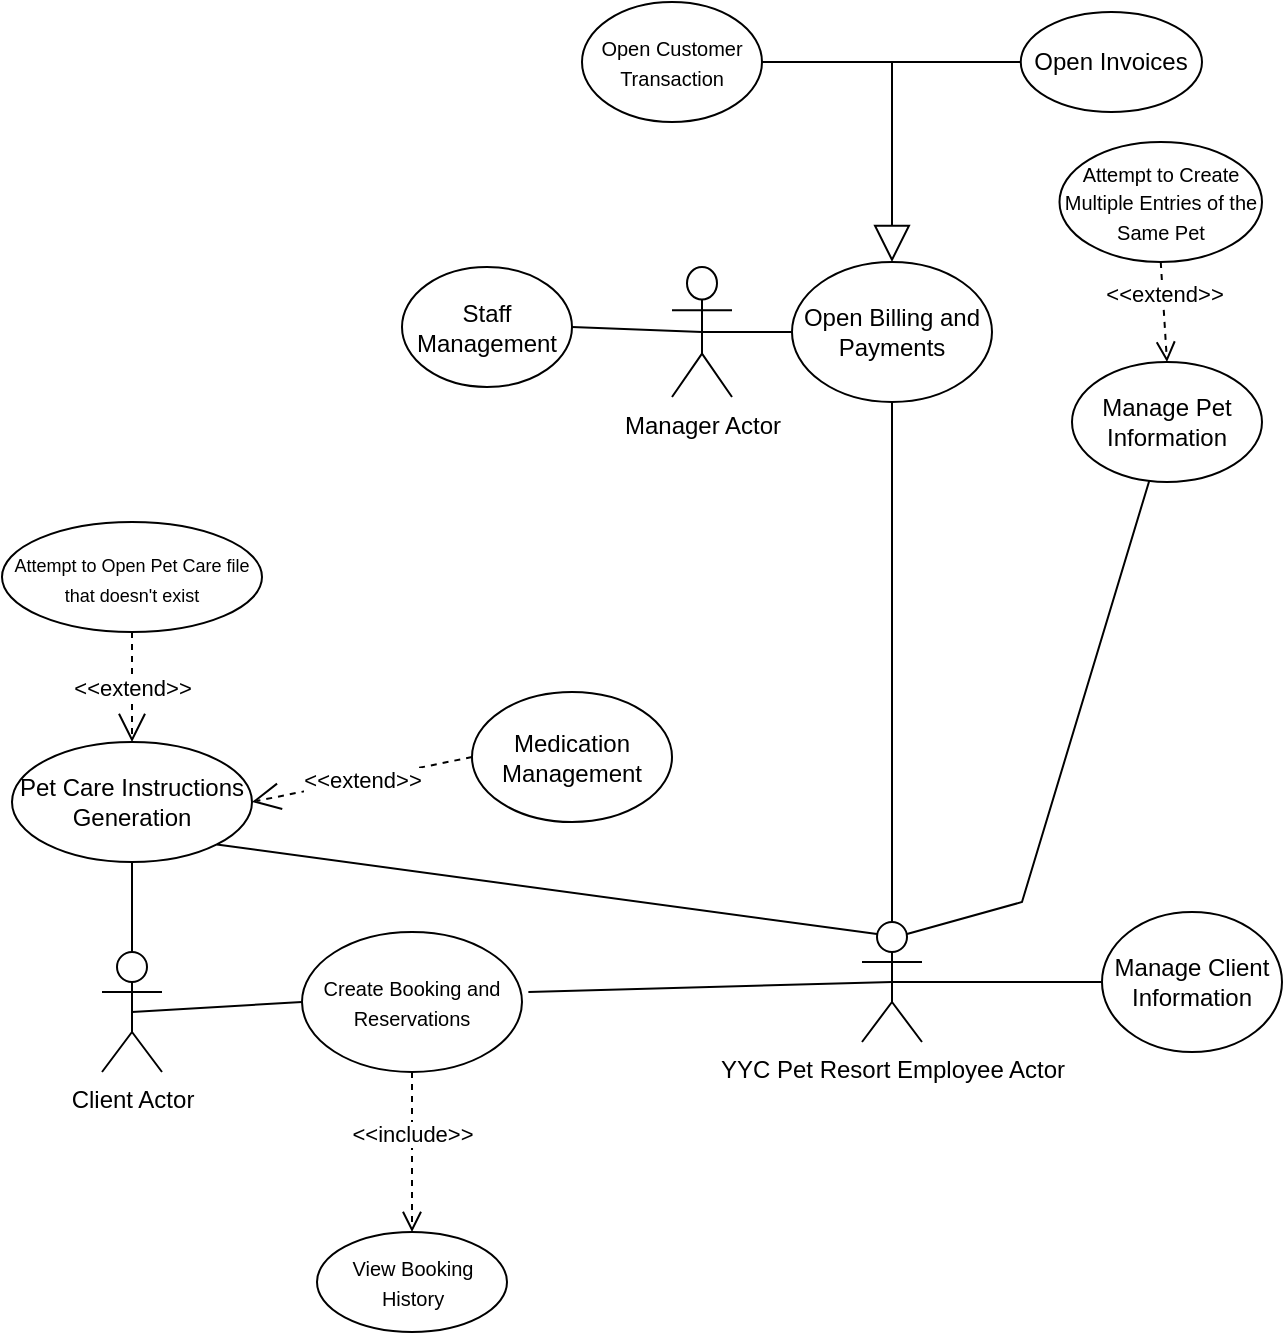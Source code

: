 <mxfile><diagram id="_oSp3njdM0E89TKCtUu2" name="Page-1"><mxGraphModel dx="506" dy="419" grid="1" gridSize="10" guides="1" tooltips="1" connect="1" arrows="1" fold="1" page="1" pageScale="1" pageWidth="850" pageHeight="1100" math="0" shadow="0"><root><mxCell id="0"/><mxCell id="1" parent="0"/><mxCell id="2" value="YYC Pet Resort Employee Actor" style="shape=umlActor;verticalLabelPosition=bottom;verticalAlign=top;html=1;outlineConnect=0;" parent="1" vertex="1"><mxGeometry x="540" y="600" width="30" height="60" as="geometry"/></mxCell><mxCell id="3" value="" style="endArrow=none;html=1;rounded=0;exitX=0.5;exitY=0.5;exitDx=0;exitDy=0;exitPerimeter=0;" parent="1" source="2" target="4" edge="1"><mxGeometry width="50" height="50" relative="1" as="geometry"><mxPoint x="720" y="690" as="sourcePoint"/><mxPoint x="690" y="630" as="targetPoint"/></mxGeometry></mxCell><mxCell id="4" value="Manage Client Information" style="ellipse;whiteSpace=wrap;html=1;" parent="1" vertex="1"><mxGeometry x="660" y="595" width="90" height="70" as="geometry"/></mxCell><mxCell id="5" value="" style="endArrow=none;html=1;rounded=0;exitX=0.75;exitY=0.1;exitDx=0;exitDy=0;exitPerimeter=0;" parent="1" source="2" target="6" edge="1"><mxGeometry width="50" height="50" relative="1" as="geometry"><mxPoint x="570" y="606" as="sourcePoint"/><mxPoint x="680" y="570.606" as="targetPoint"/><Array as="points"><mxPoint x="620" y="590"/></Array></mxGeometry></mxCell><mxCell id="6" value="Manage Pet Information" style="ellipse;whiteSpace=wrap;html=1;" parent="1" vertex="1"><mxGeometry x="645" y="320" width="95" height="60" as="geometry"/></mxCell><mxCell id="7" value="&amp;lt;&amp;lt;extend&amp;gt;&amp;gt;" style="html=1;verticalAlign=bottom;endArrow=open;dashed=1;endSize=8;curved=0;rounded=0;entryX=0.5;entryY=0;entryDx=0;entryDy=0;exitX=0.5;exitY=1;exitDx=0;exitDy=0;" parent="1" source="8" target="6" edge="1"><mxGeometry relative="1" as="geometry"><mxPoint x="693" y="260" as="sourcePoint"/><mxPoint x="540" y="390" as="targetPoint"/></mxGeometry></mxCell><mxCell id="8" value="&lt;font style=&quot;font-size: 10px;&quot;&gt;Attempt to Create Multiple Entries of the Same Pet&lt;/font&gt;" style="ellipse;whiteSpace=wrap;html=1;" parent="1" vertex="1"><mxGeometry x="638.75" y="210" width="101.25" height="60" as="geometry"/></mxCell><mxCell id="9" value="Client Actor" style="shape=umlActor;verticalLabelPosition=bottom;verticalAlign=top;html=1;outlineConnect=0;" parent="1" vertex="1"><mxGeometry x="160" y="615" width="30" height="60" as="geometry"/></mxCell><mxCell id="10" value="&lt;font style=&quot;font-size: 10px;&quot;&gt;Create Booking and Reservations&lt;/font&gt;" style="ellipse;whiteSpace=wrap;html=1;" parent="1" vertex="1"><mxGeometry x="260" y="605" width="110" height="70" as="geometry"/></mxCell><mxCell id="11" value="" style="endArrow=none;html=1;rounded=0;exitX=0.5;exitY=0.5;exitDx=0;exitDy=0;exitPerimeter=0;entryX=0;entryY=0.5;entryDx=0;entryDy=0;" parent="1" source="9" target="10" edge="1"><mxGeometry width="50" height="50" relative="1" as="geometry"><mxPoint x="100" y="560" as="sourcePoint"/><mxPoint x="241.757" y="621.807" as="targetPoint"/></mxGeometry></mxCell><mxCell id="12" value="" style="endArrow=none;html=1;rounded=0;exitX=0.5;exitY=0.5;exitDx=0;exitDy=0;exitPerimeter=0;entryX=1.029;entryY=0.429;entryDx=0;entryDy=0;entryPerimeter=0;" parent="1" source="2" target="10" edge="1"><mxGeometry width="50" height="50" relative="1" as="geometry"><mxPoint x="380" y="570" as="sourcePoint"/><mxPoint x="444.017" y="643.413" as="targetPoint"/></mxGeometry></mxCell><mxCell id="13" value="&amp;lt;&amp;lt;include&amp;gt;&amp;gt;" style="html=1;verticalAlign=bottom;endArrow=open;dashed=1;endSize=8;curved=0;rounded=0;exitX=0.5;exitY=1;exitDx=0;exitDy=0;entryX=0.5;entryY=0;entryDx=0;entryDy=0;" parent="1" source="10" target="14" edge="1"><mxGeometry relative="1" as="geometry"><mxPoint x="225" y="630" as="sourcePoint"/><mxPoint x="315" y="763.556" as="targetPoint"/></mxGeometry></mxCell><mxCell id="14" value="&lt;font style=&quot;font-size: 10px;&quot;&gt;&lt;font style=&quot;font-size: 10px;&quot;&gt;View Booking Histor&lt;/font&gt;y&lt;/font&gt;" style="ellipse;whiteSpace=wrap;html=1;" parent="1" vertex="1"><mxGeometry x="267.5" y="755" width="95" height="50" as="geometry"/></mxCell><mxCell id="15" value="" style="endArrow=none;html=1;rounded=0;entryX=0.5;entryY=0;entryDx=0;entryDy=0;entryPerimeter=0;exitX=0.5;exitY=1;exitDx=0;exitDy=0;" parent="1" source="16" target="2" edge="1"><mxGeometry width="50" height="50" relative="1" as="geometry"><mxPoint x="555" y="530" as="sourcePoint"/><mxPoint x="380" y="570" as="targetPoint"/></mxGeometry></mxCell><mxCell id="16" value="Open Billing and Payments" style="ellipse;whiteSpace=wrap;html=1;" parent="1" vertex="1"><mxGeometry x="505" y="270" width="100" height="70" as="geometry"/></mxCell><mxCell id="17" value="" style="endArrow=block;endSize=16;endFill=0;html=1;rounded=0;entryX=0.5;entryY=0;entryDx=0;entryDy=0;" parent="1" target="16" edge="1"><mxGeometry width="160" relative="1" as="geometry"><mxPoint x="620" y="170" as="sourcePoint"/><mxPoint x="470" y="280" as="targetPoint"/><Array as="points"><mxPoint x="490" y="170"/><mxPoint x="555" y="170"/></Array></mxGeometry></mxCell><mxCell id="18" value="&lt;font style=&quot;font-size: 10px;&quot;&gt;Open Customer Transaction&lt;/font&gt;" style="ellipse;whiteSpace=wrap;html=1;" parent="1" vertex="1"><mxGeometry x="400" y="140" width="90" height="60" as="geometry"/></mxCell><mxCell id="19" value="Open Invoices" style="ellipse;whiteSpace=wrap;html=1;" parent="1" vertex="1"><mxGeometry x="619.38" y="145" width="90.62" height="50" as="geometry"/></mxCell><mxCell id="20" value="" style="endArrow=none;html=1;rounded=0;" parent="1" source="9" target="21" edge="1"><mxGeometry width="50" height="50" relative="1" as="geometry"><mxPoint x="290" y="530" as="sourcePoint"/><mxPoint x="240" y="645" as="targetPoint"/></mxGeometry></mxCell><mxCell id="21" value="Pet Care Instructions Generation" style="ellipse;whiteSpace=wrap;html=1;" parent="1" vertex="1"><mxGeometry x="115" y="510" width="120" height="60" as="geometry"/></mxCell><mxCell id="22" value="" style="endArrow=none;html=1;rounded=0;entryX=0.25;entryY=0.1;entryDx=0;entryDy=0;entryPerimeter=0;exitX=1;exitY=1;exitDx=0;exitDy=0;" parent="1" source="21" target="2" edge="1"><mxGeometry width="50" height="50" relative="1" as="geometry"><mxPoint x="315" y="590" as="sourcePoint"/><mxPoint x="365" y="540" as="targetPoint"/></mxGeometry></mxCell><mxCell id="23" value="&amp;lt;&amp;lt;extend&amp;gt;&amp;gt;" style="endArrow=open;endSize=12;dashed=1;html=1;rounded=0;entryX=0.5;entryY=0;entryDx=0;entryDy=0;exitX=0.5;exitY=1;exitDx=0;exitDy=0;" parent="1" source="24" target="21" edge="1"><mxGeometry width="160" relative="1" as="geometry"><mxPoint x="175" y="440" as="sourcePoint"/><mxPoint x="535" y="610" as="targetPoint"/></mxGeometry></mxCell><mxCell id="24" value="&lt;font style=&quot;font-size: 9px;&quot;&gt;Attempt to Open Pet Care file that doesn't exist&lt;/font&gt;" style="ellipse;whiteSpace=wrap;html=1;" parent="1" vertex="1"><mxGeometry x="110" y="400" width="130" height="55" as="geometry"/></mxCell><mxCell id="25" value="Staff Management" style="ellipse;whiteSpace=wrap;html=1;" parent="1" vertex="1"><mxGeometry x="310" y="272.5" width="85" height="60" as="geometry"/></mxCell><mxCell id="26" value="Manager Actor" style="shape=umlActor;verticalLabelPosition=bottom;verticalAlign=top;html=1;" parent="1" vertex="1"><mxGeometry x="445" y="272.5" width="30" height="65" as="geometry"/></mxCell><mxCell id="27" value="" style="endArrow=none;html=1;rounded=0;entryX=0;entryY=0.5;entryDx=0;entryDy=0;exitX=0.5;exitY=0.5;exitDx=0;exitDy=0;exitPerimeter=0;" parent="1" source="26" target="16" edge="1"><mxGeometry width="50" height="50" relative="1" as="geometry"><mxPoint x="390" y="370" as="sourcePoint"/><mxPoint x="440" y="320" as="targetPoint"/></mxGeometry></mxCell><mxCell id="28" value="" style="endArrow=none;html=1;rounded=0;entryX=0.5;entryY=0.5;entryDx=0;entryDy=0;entryPerimeter=0;exitX=1;exitY=0.5;exitDx=0;exitDy=0;" parent="1" source="25" target="26" edge="1"><mxGeometry width="50" height="50" relative="1" as="geometry"><mxPoint x="350" y="460" as="sourcePoint"/><mxPoint x="400" y="410" as="targetPoint"/></mxGeometry></mxCell><mxCell id="29" value="Medication Management" style="ellipse;whiteSpace=wrap;html=1;" parent="1" vertex="1"><mxGeometry x="345" y="485" width="100" height="65" as="geometry"/></mxCell><mxCell id="30" value="&amp;lt;&amp;lt;extend&amp;gt;&amp;gt;" style="endArrow=open;endSize=12;dashed=1;html=1;rounded=0;entryX=1;entryY=0.5;entryDx=0;entryDy=0;exitX=0;exitY=0.5;exitDx=0;exitDy=0;" parent="1" source="29" target="21" edge="1"><mxGeometry width="160" relative="1" as="geometry"><mxPoint x="280" y="540" as="sourcePoint"/><mxPoint x="440" y="540" as="targetPoint"/></mxGeometry></mxCell></root></mxGraphModel></diagram></mxfile>
